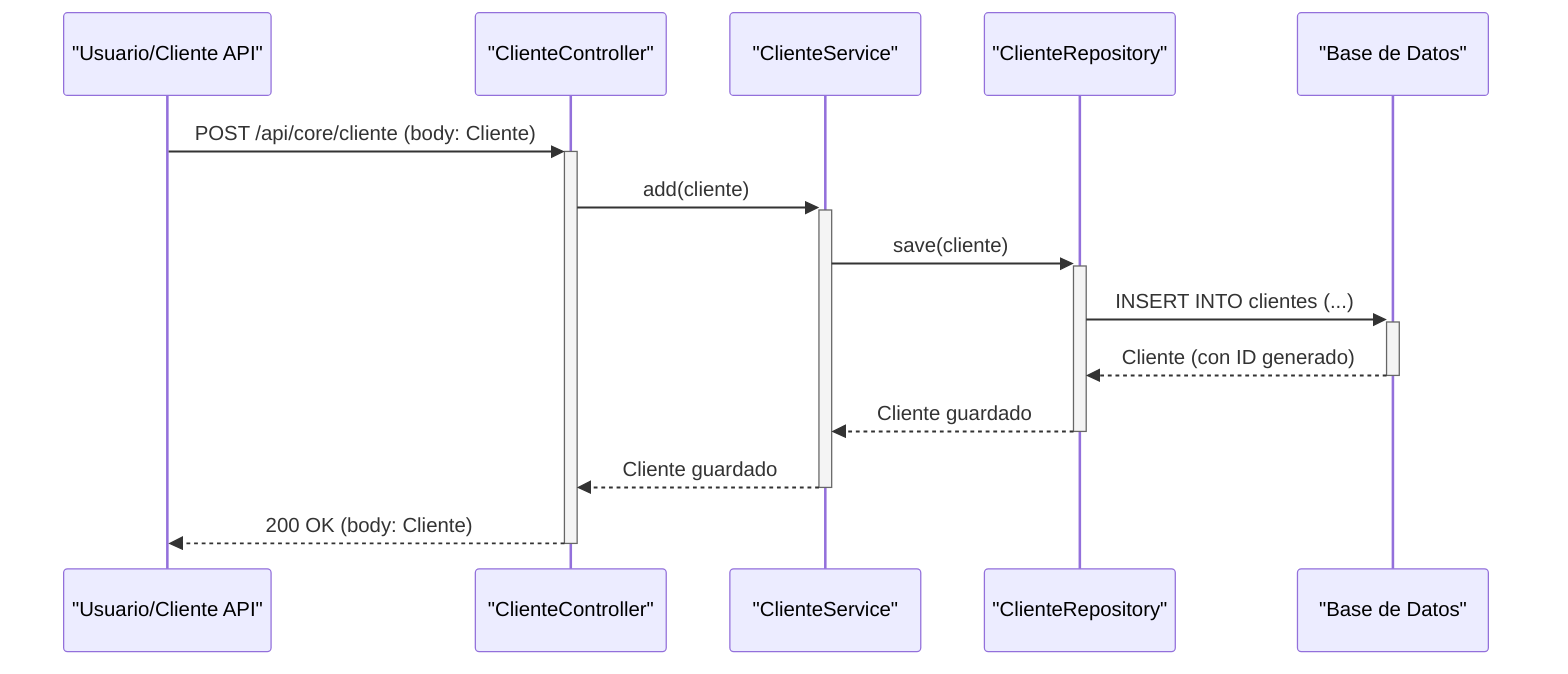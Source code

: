 sequenceDiagram
    participant User as "Usuario/Cliente API"
    participant CC as "ClienteController"
    participant CS as "ClienteService"
    participant CR as "ClienteRepository"
    participant DB as "Base de Datos"

    User->>+CC: POST /api/core/cliente (body: Cliente)
    CC->>+CS: add(cliente)
    CS->>+CR: save(cliente)
    CR->>+DB: INSERT INTO clientes (...)
    DB-->>-CR: Cliente (con ID generado)
    CR-->>-CS: Cliente guardado
    CS-->>-CC: Cliente guardado
    CC-->>-User: 200 OK (body: Cliente)
